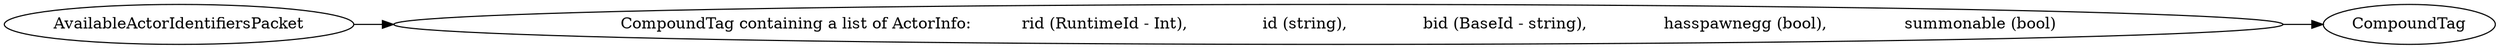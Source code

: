 digraph "AvailableActorIdentifiersPacket" {
rankdir = LR
0
0 -> 1
1 -> 2

0 [label="AvailableActorIdentifiersPacket",comment="name: \"AvailableActorIdentifiersPacket\", typeName: \"\", id: 0, branchId: 119, recurseId: -1, attributes: 0, notes: \"\""];
1 [label="CompoundTag containing a list of ActorInfo: 		rid (RuntimeId - Int), 		id (string), 		bid (BaseId - string), 		hasspawnegg (bool), 		summonable (bool)",comment="name: \"CompoundTag containing a list of ActorInfo: 		rid (RuntimeId - Int), 		id (string), 		bid (BaseId - string), 		hasspawnegg (bool), 		summonable (bool)\", typeName: \"CompoundTag\", id: 1, branchId: 0, recurseId: -1, attributes: 256, notes: \"\""];
2 [label="CompoundTag",comment="name: \"CompoundTag\", typeName: \"\", id: 2, branchId: 0, recurseId: -1, attributes: 512, notes: \"\""];
{ rank = max;2}

}
